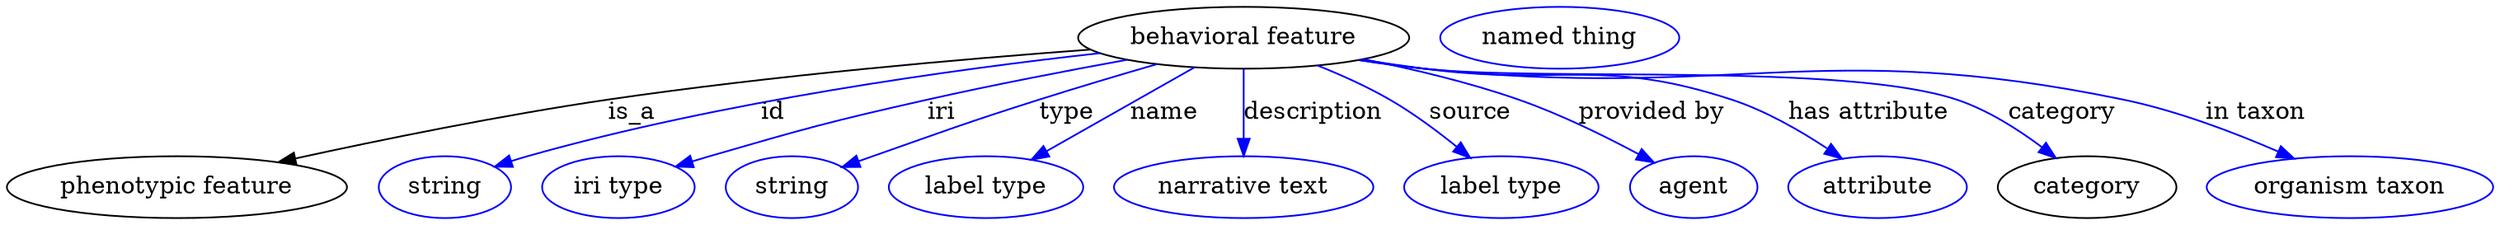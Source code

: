 digraph {
	graph [bb="0,0,1446,123"];
	node [label="\N"];
	"behavioral feature"	 [height=0.5,
		label="behavioral feature",
		pos="718.79,105",
		width=2.672];
	"phenotypic feature"	 [height=0.5,
		pos="98.791,18",
		width=2.7442];
	"behavioral feature" -> "phenotypic feature"	 [label=is_a,
		lp="362.79,61.5",
		pos="e,159.61,32.257 628.37,98.848 553.26,93.105 443.73,83.262 348.79,69 287.93,59.857 219.5,45.618 169.64,34.506"];
	id	 [color=blue,
		height=0.5,
		label=string,
		pos="253.79,18",
		width=1.0652];
	"behavioral feature" -> id	 [color=blue,
		label=id,
		lp="444.79,61.5",
		pos="e,283.01,29.738 632.78,96.914 547.5,87.471 413.76,68.796 301.79,36 298.81,35.128 295.75,34.159 292.69,33.136",
		style=solid];
	iri	 [color=blue,
		height=0.5,
		label="iri type",
		pos="354.79,18",
		width=1.2277];
	"behavioral feature" -> iri	 [color=blue,
		label=iri,
		lp="542.79,61.5",
		pos="e,388.67,29.672 649.11,92.437 614.61,85.945 572.39,77.594 534.79,69 478.36,56.103 464.28,52.495 408.79,36 405.42,34.998 401.94,33.927 \
398.46,32.825",
		style=solid];
	type	 [color=blue,
		height=0.5,
		label=string,
		pos="455.79,18",
		width=1.0652];
	"behavioral feature" -> type	 [color=blue,
		label=type,
		lp="615.79,61.5",
		pos="e,485.31,29.501 667.13,89.789 646.18,83.512 621.78,76.064 599.79,69 556.44,55.072 545.62,51.479 502.79,36 500.22,35.071 497.58,34.101 \
494.92,33.113",
		style=solid];
	name	 [color=blue,
		height=0.5,
		label="label type",
		pos="568.79,18",
		width=1.5707];
	"behavioral feature" -> name	 [color=blue,
		label=name,
		lp="672.79,61.5",
		pos="e,596.34,33.979 689.16,87.812 665.02,73.814 630.85,53.993 605.08,39.046",
		style=solid];
	description	 [color=blue,
		height=0.5,
		label="narrative text",
		pos="718.79,18",
		width=2.0943];
	"behavioral feature" -> description	 [color=blue,
		label=description,
		lp="759.79,61.5",
		pos="e,718.79,36.003 718.79,86.974 718.79,75.192 718.79,59.561 718.79,46.158",
		style=solid];
	source	 [color=blue,
		height=0.5,
		label="label type",
		pos="868.79,18",
		width=1.5707];
	"behavioral feature" -> source	 [color=blue,
		label=source,
		lp="850.29,61.5",
		pos="e,850.2,35.099 763.68,88.948 777.27,83.371 791.98,76.587 804.79,69 817.97,61.194 831.4,50.916 842.54,41.633",
		style=solid];
	"provided by"	 [color=blue,
		height=0.5,
		label=agent,
		pos="980.79,18",
		width=1.0291];
	"behavioral feature" -> "provided by"	 [color=blue,
		label="provided by",
		lp="956.29,61.5",
		pos="e,956.79,32.089 789.93,92.844 818.05,87.05 850.36,79.135 878.79,69 902.78,60.448 928.41,47.614 947.98,36.961",
		style=solid];
	"has attribute"	 [color=blue,
		height=0.5,
		label=attribute,
		pos="1087.8,18",
		width=1.4443];
	"behavioral feature" -> "has attribute"	 [color=blue,
		label="has attribute",
		lp="1082.8,61.5",
		pos="e,1066.4,34.509 787.87,92.454 799.83,90.485 812.15,88.581 823.79,87 903.02,76.239 926.9,94.176 1002.8,69 1022.5,62.462 1042.5,50.758 \
1058.2,40.21",
		style=solid];
	category	 [height=0.5,
		pos="1209.8,18",
		width=1.4443];
	"behavioral feature" -> category	 [color=blue,
		label=category,
		lp="1195.8,61.5",
		pos="e,1191,34.803 786.69,92.219 799,90.227 811.76,88.377 823.79,87 892.35,79.158 1068.4,91.002 1133.8,69 1151.6,63 1169.2,51.638 1183,\
41.158",
		style=solid];
	"in taxon"	 [color=blue,
		height=0.5,
		label="organism taxon",
		pos="1362.8,18",
		width=2.3109];
	"behavioral feature" -> "in taxon"	 [color=blue,
		label="in taxon",
		lp="1308.8,61.5",
		pos="e,1329.3,34.583 786.4,92.125 798.8,90.13 811.65,88.303 823.79,87 1004.3,67.627 1054.2,106.42 1231.8,69 1262.3,62.575 1294.9,49.871 \
1320,38.751",
		style=solid];
	"named thing_category"	 [color=blue,
		height=0.5,
		label="named thing",
		pos="902.79,105",
		width=1.9318];
}
